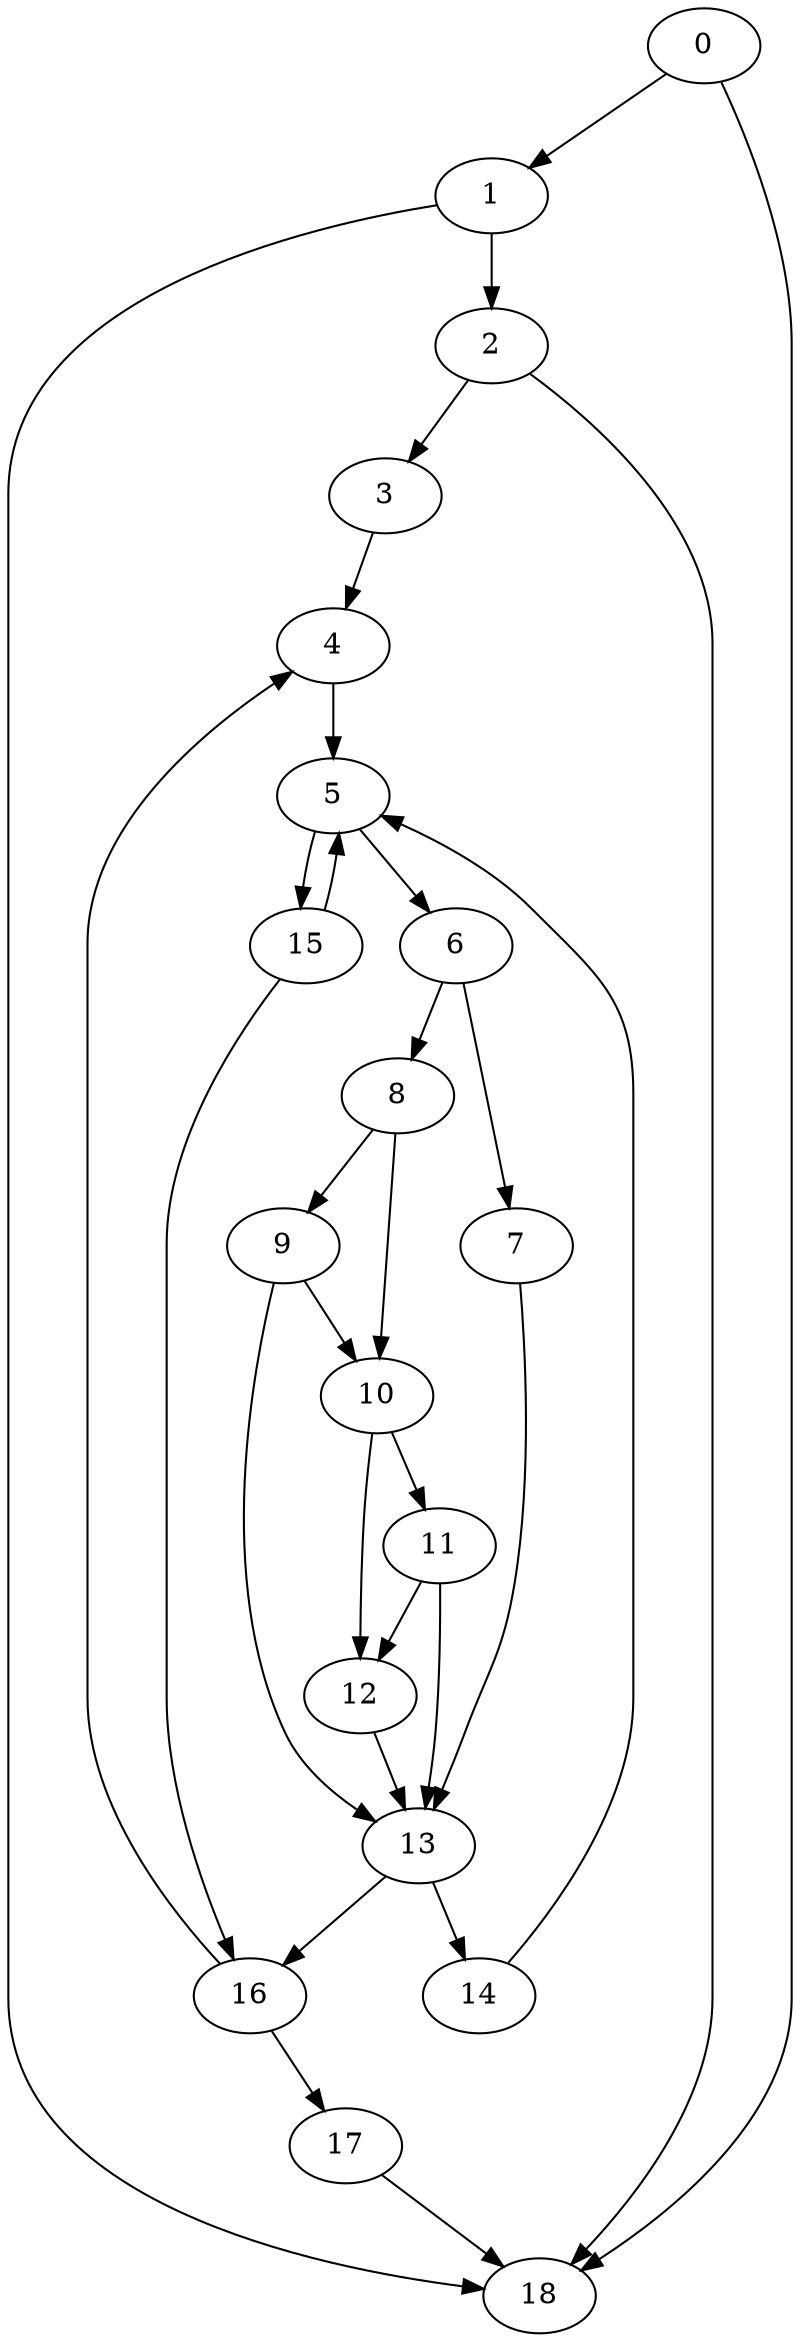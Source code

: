 digraph {
	0
	1
	2
	3
	4
	5
	6
	7
	8
	9
	10
	11
	12
	13
	14
	15
	16
	17
	18
	13 -> 16
	15 -> 16
	4 -> 5
	14 -> 5
	15 -> 5
	5 -> 6
	10 -> 11
	6 -> 7
	5 -> 15
	17 -> 18
	0 -> 18
	1 -> 18
	2 -> 18
	0 -> 1
	1 -> 2
	3 -> 4
	16 -> 4
	7 -> 13
	9 -> 13
	11 -> 13
	12 -> 13
	13 -> 14
	16 -> 17
	2 -> 3
	8 -> 9
	8 -> 10
	9 -> 10
	6 -> 8
	10 -> 12
	11 -> 12
}
